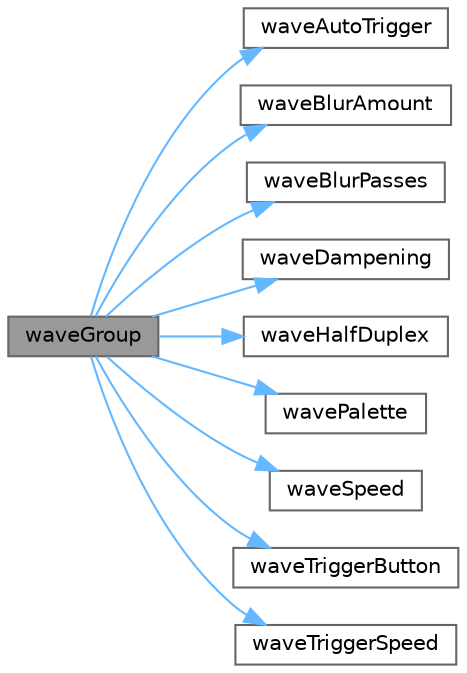 digraph "waveGroup"
{
 // INTERACTIVE_SVG=YES
 // LATEX_PDF_SIZE
  bgcolor="transparent";
  edge [fontname=Helvetica,fontsize=10,labelfontname=Helvetica,labelfontsize=10];
  node [fontname=Helvetica,fontsize=10,shape=box,height=0.2,width=0.4];
  rankdir="LR";
  Node1 [id="Node000001",label="waveGroup",height=0.2,width=0.4,color="gray40", fillcolor="grey60", style="filled", fontcolor="black",tooltip=" "];
  Node1 -> Node2 [id="edge1_Node000001_Node000002",color="steelblue1",style="solid",tooltip=" "];
  Node2 [id="Node000002",label="waveAutoTrigger",height=0.2,width=0.4,color="grey40", fillcolor="white", style="filled",URL="$d4/d06/curr_8h_aabd0b06f37678a5955f05cec01cca099.html#aabd0b06f37678a5955f05cec01cca099",tooltip=" "];
  Node1 -> Node3 [id="edge2_Node000001_Node000003",color="steelblue1",style="solid",tooltip=" "];
  Node3 [id="Node000003",label="waveBlurAmount",height=0.2,width=0.4,color="grey40", fillcolor="white", style="filled",URL="$d4/d06/curr_8h_a24e3cf92199be932c6a4ecedafa4a86a.html#a24e3cf92199be932c6a4ecedafa4a86a",tooltip=" "];
  Node1 -> Node4 [id="edge3_Node000001_Node000004",color="steelblue1",style="solid",tooltip=" "];
  Node4 [id="Node000004",label="waveBlurPasses",height=0.2,width=0.4,color="grey40", fillcolor="white", style="filled",URL="$d4/d06/curr_8h_afe6e78d2a1ee6675a406f1f3062a97c9.html#afe6e78d2a1ee6675a406f1f3062a97c9",tooltip=" "];
  Node1 -> Node5 [id="edge4_Node000001_Node000005",color="steelblue1",style="solid",tooltip=" "];
  Node5 [id="Node000005",label="waveDampening",height=0.2,width=0.4,color="grey40", fillcolor="white", style="filled",URL="$d4/d06/curr_8h_a7359c33e61c63f0b1c5c8d38a3a68f0a.html#a7359c33e61c63f0b1c5c8d38a3a68f0a",tooltip=" "];
  Node1 -> Node6 [id="edge5_Node000001_Node000006",color="steelblue1",style="solid",tooltip=" "];
  Node6 [id="Node000006",label="waveHalfDuplex",height=0.2,width=0.4,color="grey40", fillcolor="white", style="filled",URL="$d4/d06/curr_8h_aa80a7e50fd6bf2c5719570524c193844.html#aa80a7e50fd6bf2c5719570524c193844",tooltip=" "];
  Node1 -> Node7 [id="edge6_Node000001_Node000007",color="steelblue1",style="solid",tooltip=" "];
  Node7 [id="Node000007",label="wavePalette",height=0.2,width=0.4,color="grey40", fillcolor="white", style="filled",URL="$d4/d06/curr_8h_ad324268bf9b662f9320bf42c8d611ed3.html#ad324268bf9b662f9320bf42c8d611ed3",tooltip=" "];
  Node1 -> Node8 [id="edge7_Node000001_Node000008",color="steelblue1",style="solid",tooltip=" "];
  Node8 [id="Node000008",label="waveSpeed",height=0.2,width=0.4,color="grey40", fillcolor="white", style="filled",URL="$d4/d06/curr_8h_aa0514ec020f07c5ed4f3368ad9d2b1d8.html#aa0514ec020f07c5ed4f3368ad9d2b1d8",tooltip=" "];
  Node1 -> Node9 [id="edge8_Node000001_Node000009",color="steelblue1",style="solid",tooltip=" "];
  Node9 [id="Node000009",label="waveTriggerButton",height=0.2,width=0.4,color="grey40", fillcolor="white", style="filled",URL="$d4/d06/curr_8h_adcf5b094e3b059e9711399846132ed69.html#adcf5b094e3b059e9711399846132ed69",tooltip=" "];
  Node1 -> Node10 [id="edge9_Node000001_Node000010",color="steelblue1",style="solid",tooltip=" "];
  Node10 [id="Node000010",label="waveTriggerSpeed",height=0.2,width=0.4,color="grey40", fillcolor="white", style="filled",URL="$d4/d06/curr_8h_aff6b1d43683cd854f43beaffe3df4259.html#aff6b1d43683cd854f43beaffe3df4259",tooltip=" "];
}
